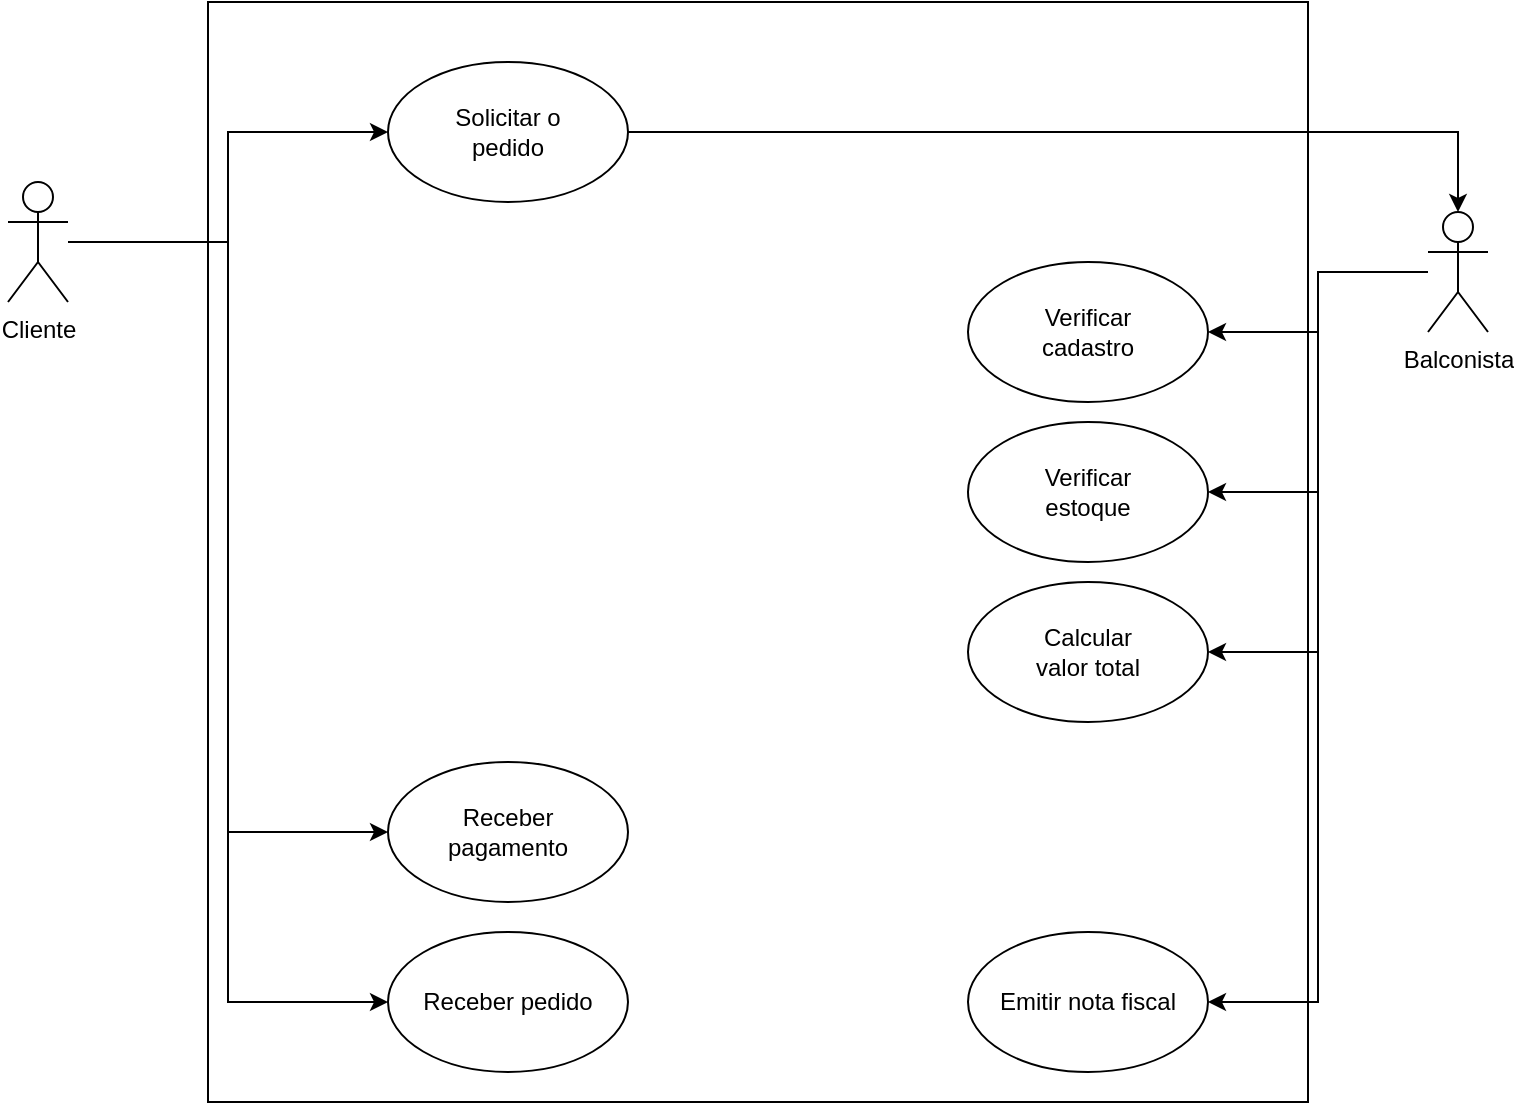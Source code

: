 <mxfile version="20.4.1" type="github">
  <diagram id="irrR2E8_Ee85ml6Polkn" name="Página-1">
    <mxGraphModel dx="997" dy="540" grid="1" gridSize="10" guides="1" tooltips="1" connect="1" arrows="1" fold="1" page="1" pageScale="1" pageWidth="827" pageHeight="1169" math="0" shadow="0">
      <root>
        <mxCell id="0" />
        <mxCell id="1" parent="0" />
        <mxCell id="DP-vHSamUo250GSvE7FE-8" value="" style="whiteSpace=wrap;html=1;aspect=fixed;" vertex="1" parent="1">
          <mxGeometry x="150" y="50" width="550" height="550" as="geometry" />
        </mxCell>
        <mxCell id="DP-vHSamUo250GSvE7FE-17" style="edgeStyle=orthogonalEdgeStyle;rounded=0;orthogonalLoop=1;jettySize=auto;html=1;" edge="1" parent="1" source="DP-vHSamUo250GSvE7FE-1" target="DP-vHSamUo250GSvE7FE-10">
          <mxGeometry relative="1" as="geometry" />
        </mxCell>
        <mxCell id="DP-vHSamUo250GSvE7FE-40" style="edgeStyle=orthogonalEdgeStyle;rounded=0;orthogonalLoop=1;jettySize=auto;html=1;entryX=0;entryY=0.5;entryDx=0;entryDy=0;" edge="1" parent="1" source="DP-vHSamUo250GSvE7FE-1" target="DP-vHSamUo250GSvE7FE-38">
          <mxGeometry relative="1" as="geometry" />
        </mxCell>
        <mxCell id="DP-vHSamUo250GSvE7FE-43" style="edgeStyle=orthogonalEdgeStyle;rounded=0;orthogonalLoop=1;jettySize=auto;html=1;entryX=0;entryY=0.5;entryDx=0;entryDy=0;" edge="1" parent="1" source="DP-vHSamUo250GSvE7FE-1" target="DP-vHSamUo250GSvE7FE-42">
          <mxGeometry relative="1" as="geometry" />
        </mxCell>
        <mxCell id="DP-vHSamUo250GSvE7FE-1" value="Cliente" style="shape=umlActor;verticalLabelPosition=bottom;verticalAlign=top;html=1;" vertex="1" parent="1">
          <mxGeometry x="50" y="140" width="30" height="60" as="geometry" />
        </mxCell>
        <mxCell id="DP-vHSamUo250GSvE7FE-18" style="edgeStyle=orthogonalEdgeStyle;rounded=0;orthogonalLoop=1;jettySize=auto;html=1;" edge="1" parent="1" source="DP-vHSamUo250GSvE7FE-10" target="DP-vHSamUo250GSvE7FE-13">
          <mxGeometry relative="1" as="geometry" />
        </mxCell>
        <mxCell id="DP-vHSamUo250GSvE7FE-10" value="" style="ellipse;whiteSpace=wrap;html=1;" vertex="1" parent="1">
          <mxGeometry x="240" y="80" width="120" height="70" as="geometry" />
        </mxCell>
        <mxCell id="DP-vHSamUo250GSvE7FE-11" value="Solicitar o pedido" style="text;html=1;strokeColor=none;fillColor=none;align=center;verticalAlign=middle;whiteSpace=wrap;rounded=0;" vertex="1" parent="1">
          <mxGeometry x="270" y="100" width="60" height="30" as="geometry" />
        </mxCell>
        <mxCell id="DP-vHSamUo250GSvE7FE-35" value="" style="edgeStyle=orthogonalEdgeStyle;rounded=0;orthogonalLoop=1;jettySize=auto;html=1;" edge="1" parent="1" source="DP-vHSamUo250GSvE7FE-13" target="DP-vHSamUo250GSvE7FE-28">
          <mxGeometry relative="1" as="geometry" />
        </mxCell>
        <mxCell id="DP-vHSamUo250GSvE7FE-36" style="edgeStyle=orthogonalEdgeStyle;rounded=0;orthogonalLoop=1;jettySize=auto;html=1;entryX=1;entryY=0.5;entryDx=0;entryDy=0;" edge="1" parent="1" source="DP-vHSamUo250GSvE7FE-13" target="DP-vHSamUo250GSvE7FE-16">
          <mxGeometry relative="1" as="geometry" />
        </mxCell>
        <mxCell id="DP-vHSamUo250GSvE7FE-37" style="edgeStyle=orthogonalEdgeStyle;rounded=0;orthogonalLoop=1;jettySize=auto;html=1;entryX=1;entryY=0.5;entryDx=0;entryDy=0;" edge="1" parent="1" source="DP-vHSamUo250GSvE7FE-13" target="DP-vHSamUo250GSvE7FE-19">
          <mxGeometry relative="1" as="geometry" />
        </mxCell>
        <mxCell id="DP-vHSamUo250GSvE7FE-44" style="edgeStyle=orthogonalEdgeStyle;rounded=0;orthogonalLoop=1;jettySize=auto;html=1;entryX=1;entryY=0.5;entryDx=0;entryDy=0;" edge="1" parent="1" source="DP-vHSamUo250GSvE7FE-13" target="DP-vHSamUo250GSvE7FE-41">
          <mxGeometry relative="1" as="geometry" />
        </mxCell>
        <mxCell id="DP-vHSamUo250GSvE7FE-13" value="Balconista" style="shape=umlActor;verticalLabelPosition=bottom;verticalAlign=top;html=1;" vertex="1" parent="1">
          <mxGeometry x="760" y="155" width="30" height="60" as="geometry" />
        </mxCell>
        <mxCell id="DP-vHSamUo250GSvE7FE-16" value="" style="ellipse;whiteSpace=wrap;html=1;" vertex="1" parent="1">
          <mxGeometry x="530" y="260" width="120" height="70" as="geometry" />
        </mxCell>
        <mxCell id="DP-vHSamUo250GSvE7FE-19" value="" style="ellipse;whiteSpace=wrap;html=1;" vertex="1" parent="1">
          <mxGeometry x="530" y="340" width="120" height="70" as="geometry" />
        </mxCell>
        <mxCell id="DP-vHSamUo250GSvE7FE-22" value="Verificar estoque" style="text;html=1;strokeColor=none;fillColor=none;align=center;verticalAlign=middle;whiteSpace=wrap;rounded=0;" vertex="1" parent="1">
          <mxGeometry x="560" y="280" width="60" height="30" as="geometry" />
        </mxCell>
        <mxCell id="DP-vHSamUo250GSvE7FE-23" value="Calcular valor total" style="text;html=1;strokeColor=none;fillColor=none;align=center;verticalAlign=middle;whiteSpace=wrap;rounded=0;" vertex="1" parent="1">
          <mxGeometry x="560" y="360" width="60" height="30" as="geometry" />
        </mxCell>
        <mxCell id="DP-vHSamUo250GSvE7FE-28" value="" style="ellipse;whiteSpace=wrap;html=1;" vertex="1" parent="1">
          <mxGeometry x="530" y="180" width="120" height="70" as="geometry" />
        </mxCell>
        <mxCell id="DP-vHSamUo250GSvE7FE-29" value="Verificar cadastro" style="text;html=1;strokeColor=none;fillColor=none;align=center;verticalAlign=middle;whiteSpace=wrap;rounded=0;" vertex="1" parent="1">
          <mxGeometry x="560" y="200" width="60" height="30" as="geometry" />
        </mxCell>
        <mxCell id="DP-vHSamUo250GSvE7FE-38" value="" style="ellipse;whiteSpace=wrap;html=1;" vertex="1" parent="1">
          <mxGeometry x="240" y="430" width="120" height="70" as="geometry" />
        </mxCell>
        <mxCell id="DP-vHSamUo250GSvE7FE-39" value="Receber pagamento" style="text;html=1;strokeColor=none;fillColor=none;align=center;verticalAlign=middle;whiteSpace=wrap;rounded=0;" vertex="1" parent="1">
          <mxGeometry x="270" y="450" width="60" height="30" as="geometry" />
        </mxCell>
        <mxCell id="DP-vHSamUo250GSvE7FE-41" value="Emitir nota fiscal" style="ellipse;whiteSpace=wrap;html=1;" vertex="1" parent="1">
          <mxGeometry x="530" y="515" width="120" height="70" as="geometry" />
        </mxCell>
        <mxCell id="DP-vHSamUo250GSvE7FE-42" value="Receber pedido" style="ellipse;whiteSpace=wrap;html=1;" vertex="1" parent="1">
          <mxGeometry x="240" y="515" width="120" height="70" as="geometry" />
        </mxCell>
      </root>
    </mxGraphModel>
  </diagram>
</mxfile>
